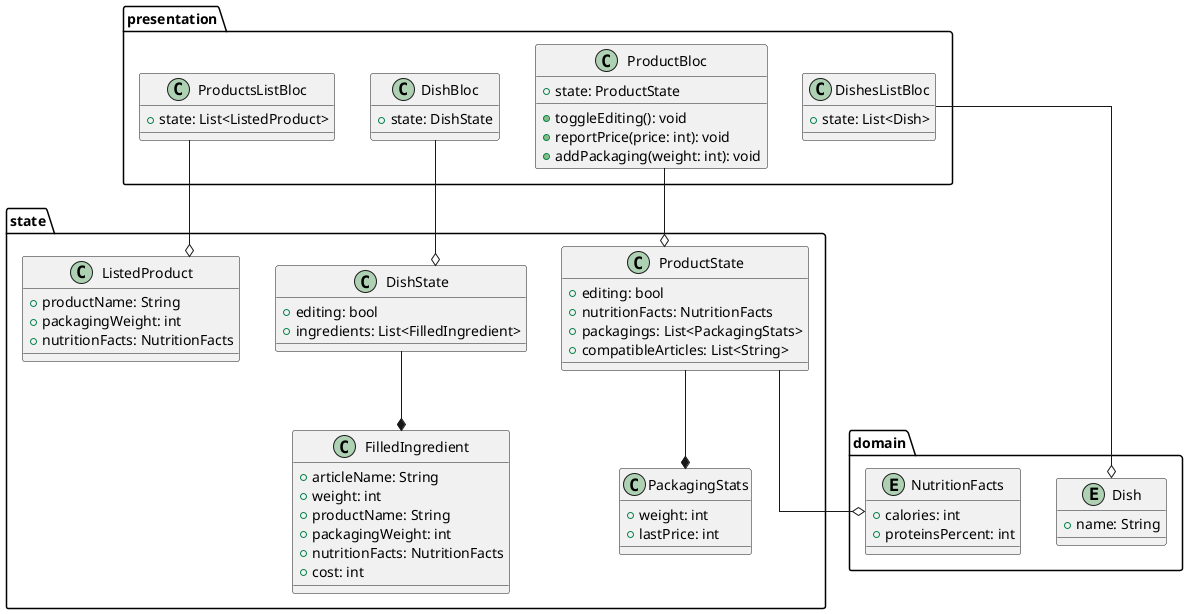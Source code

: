 @startuml flexeat-uml
skinparam linetype ortho

package state {
    class DishState {
        +editing: bool
        +ingredients: List<FilledIngredient>
    }

    class ProductState {
        +editing: bool
        +nutritionFacts: NutritionFacts
        +packagings: List<PackagingStats>
        +compatibleArticles: List<String>
    }

    class FilledIngredient {
        +articleName: String
        +weight: int
        +productName: String
        +packagingWeight: int
        +nutritionFacts: NutritionFacts
        +cost: int
    }

    class ListedProduct {
        +productName: String
        +packagingWeight: int
        +nutritionFacts: NutritionFacts
    }

    class PackagingStats {
        +weight: int
        +lastPrice: int
    }

    DishState --* FilledIngredient
    ProductState --* PackagingStats
}

package presentation {
    class DishesListBloc {
    +state: List<Dish>
    }

    class DishBloc {
        +state: DishState
    }

    class ProductsListBloc {
        +state: List<ListedProduct>
    }

    class ProductBloc {
        +state: ProductState
        +toggleEditing(): void
        +reportPrice(price: int): void
        +addPackaging(weight: int): void
    }
    
    DishBloc --o DishState
    ProductsListBloc --o ListedProduct
    ProductBloc --o ProductState
}

package domain {
    entity NutritionFacts {
        +calories: int
        +proteinsPercent: int
    }
    
    entity Dish {
        +name: String
    }
}

DishesListBloc --o Dish
ProductState --o NutritionFacts
@enduml